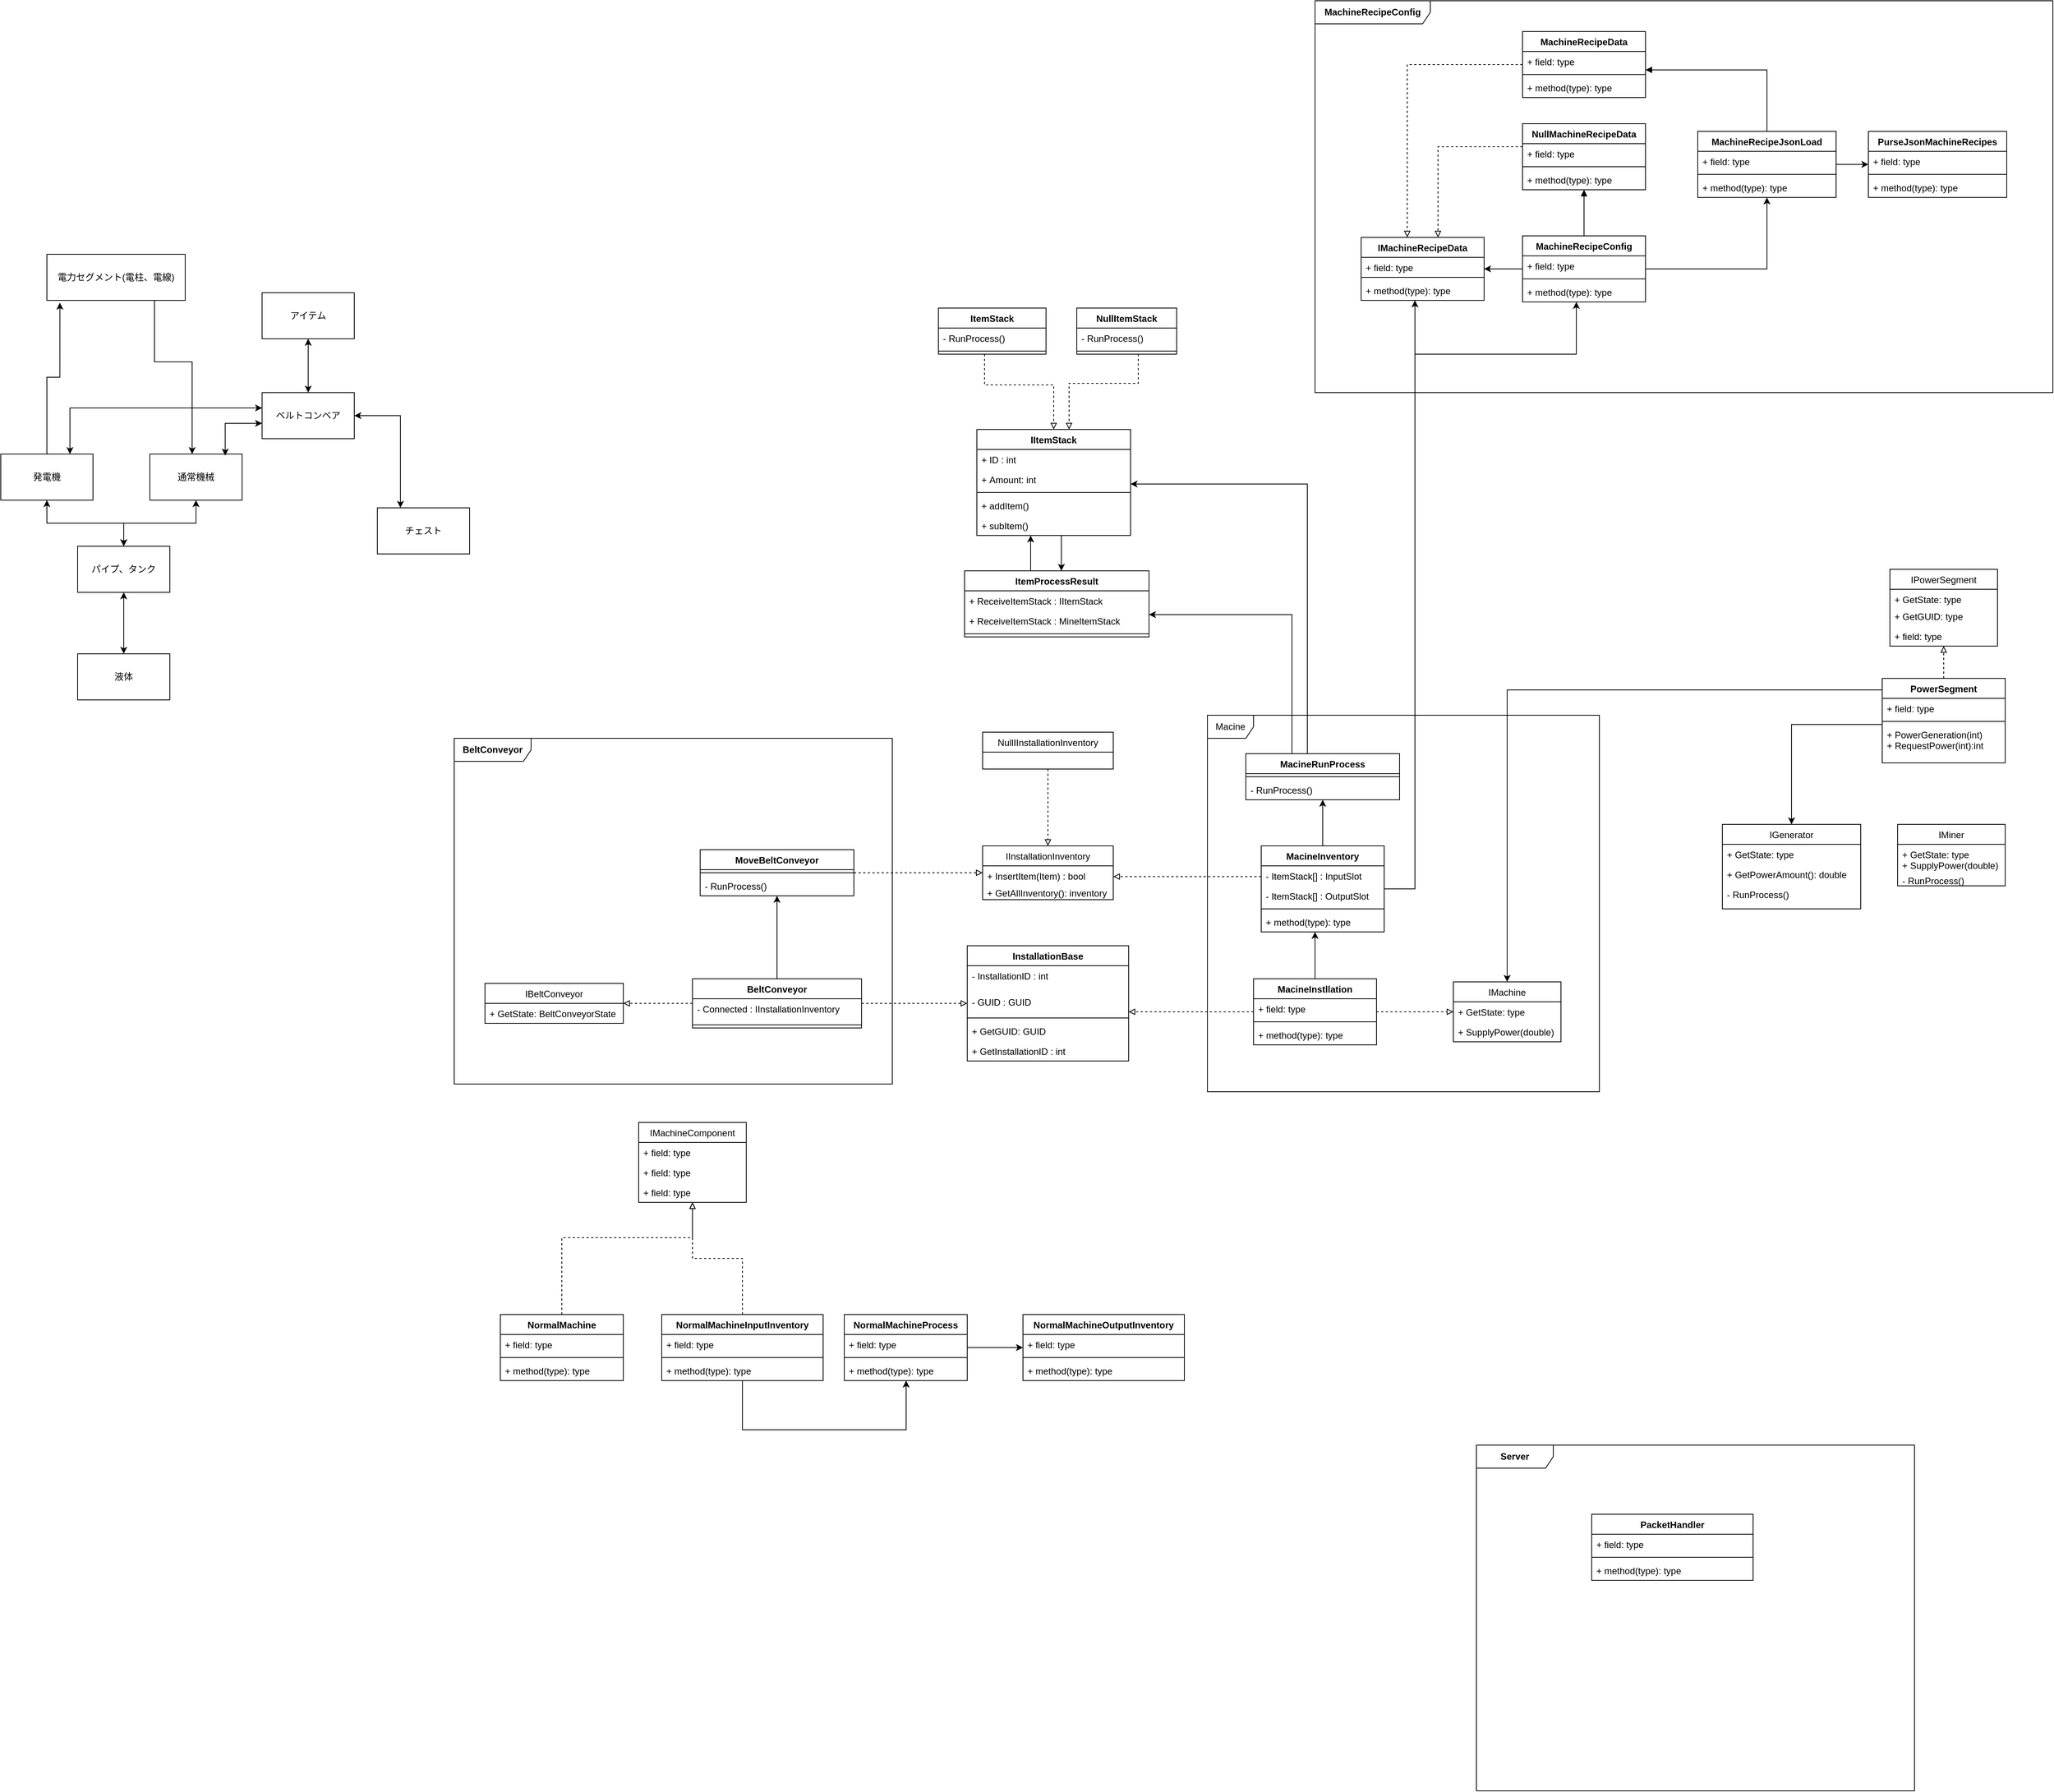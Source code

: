 <mxfile version="14.7.4" type="embed"><diagram id="C5RBs43oDa-KdzZeNtuy" name="Page-1"><mxGraphModel dx="459" dy="1429" grid="1" gridSize="10" guides="1" tooltips="1" connect="1" arrows="1" fold="1" page="1" pageScale="1" pageWidth="827" pageHeight="1169" math="0" shadow="0"><root><mxCell id="WIyWlLk6GJQsqaUBKTNV-0"/><mxCell id="WIyWlLk6GJQsqaUBKTNV-1" parent="WIyWlLk6GJQsqaUBKTNV-0"/><mxCell id="9" value="&lt;span style=&quot;font-weight: 700&quot;&gt;Server&lt;/span&gt;" style="shape=umlFrame;whiteSpace=wrap;html=1;width=100;height=30;" vertex="1" parent="WIyWlLk6GJQsqaUBKTNV-1"><mxGeometry x="2080" y="1680" width="570" height="450" as="geometry"/></mxCell><mxCell id="bKio8j04jmM2YxtdDzjN-50" value="&lt;span style=&quot;font-weight: 700&quot;&gt;MachineRecipeConfig&lt;/span&gt;" style="shape=umlFrame;whiteSpace=wrap;html=1;width=150;height=30;" parent="WIyWlLk6GJQsqaUBKTNV-1" vertex="1"><mxGeometry x="1870" y="-200" width="960" height="510" as="geometry"/></mxCell><mxCell id="WFD14s_10ghxo7HNn81i-1" value="&lt;span style=&quot;font-weight: 700&quot;&gt;BeltConveyor&lt;/span&gt;" style="shape=umlFrame;whiteSpace=wrap;html=1;width=100;height=30;" parent="WIyWlLk6GJQsqaUBKTNV-1" vertex="1"><mxGeometry x="750" y="760" width="570" height="450" as="geometry"/></mxCell><mxCell id="WFD14s_10ghxo7HNn81i-0" value="Macine" style="shape=umlFrame;whiteSpace=wrap;html=1;" parent="WIyWlLk6GJQsqaUBKTNV-1" vertex="1"><mxGeometry x="1730" y="730" width="510" height="490" as="geometry"/></mxCell><mxCell id="53aYOWAiFv5IG5gvppw0-13" style="edgeStyle=orthogonalEdgeStyle;rounded=0;orthogonalLoop=1;jettySize=auto;html=1;" parent="WIyWlLk6GJQsqaUBKTNV-1" source="53aYOWAiFv5IG5gvppw0-3" target="53aYOWAiFv5IG5gvppw0-10" edge="1"><mxGeometry relative="1" as="geometry"><Array as="points"><mxPoint x="360" y="270"/><mxPoint x="409" y="270"/></Array></mxGeometry></mxCell><mxCell id="53aYOWAiFv5IG5gvppw0-3" value="電力セグメント(電柱、電線)" style="rounded=0;whiteSpace=wrap;html=1;" parent="WIyWlLk6GJQsqaUBKTNV-1" vertex="1"><mxGeometry x="220" y="130" width="180" height="60" as="geometry"/></mxCell><mxCell id="53aYOWAiFv5IG5gvppw0-9" style="edgeStyle=orthogonalEdgeStyle;rounded=0;orthogonalLoop=1;jettySize=auto;html=1;entryX=0.094;entryY=1.05;entryDx=0;entryDy=0;entryPerimeter=0;" parent="WIyWlLk6GJQsqaUBKTNV-1" source="53aYOWAiFv5IG5gvppw0-8" target="53aYOWAiFv5IG5gvppw0-3" edge="1"><mxGeometry relative="1" as="geometry"><mxPoint x="270" y="210" as="targetPoint"/><Array as="points"><mxPoint x="220" y="290"/><mxPoint x="237" y="290"/></Array></mxGeometry></mxCell><mxCell id="53aYOWAiFv5IG5gvppw0-8" value="発電機" style="rounded=0;whiteSpace=wrap;html=1;" parent="WIyWlLk6GJQsqaUBKTNV-1" vertex="1"><mxGeometry x="160" y="390" width="120" height="60" as="geometry"/></mxCell><mxCell id="53aYOWAiFv5IG5gvppw0-10" value="通常機械" style="rounded=0;whiteSpace=wrap;html=1;" parent="WIyWlLk6GJQsqaUBKTNV-1" vertex="1"><mxGeometry x="354" y="390" width="120" height="60" as="geometry"/></mxCell><mxCell id="53aYOWAiFv5IG5gvppw0-28" style="edgeStyle=orthogonalEdgeStyle;rounded=0;orthogonalLoop=1;jettySize=auto;html=1;endArrow=classic;endFill=1;startArrow=classic;startFill=1;" parent="WIyWlLk6GJQsqaUBKTNV-1" source="53aYOWAiFv5IG5gvppw0-20" target="53aYOWAiFv5IG5gvppw0-27" edge="1"><mxGeometry relative="1" as="geometry"><Array as="points"><mxPoint x="560" y="240"/></Array></mxGeometry></mxCell><mxCell id="53aYOWAiFv5IG5gvppw0-20" value="アイテム" style="rounded=0;whiteSpace=wrap;html=1;" parent="WIyWlLk6GJQsqaUBKTNV-1" vertex="1"><mxGeometry x="500" y="180" width="120" height="60" as="geometry"/></mxCell><mxCell id="53aYOWAiFv5IG5gvppw0-25" value="チェスト" style="rounded=0;whiteSpace=wrap;html=1;" parent="WIyWlLk6GJQsqaUBKTNV-1" vertex="1"><mxGeometry x="650" y="460" width="120" height="60" as="geometry"/></mxCell><mxCell id="53aYOWAiFv5IG5gvppw0-29" style="edgeStyle=orthogonalEdgeStyle;rounded=0;orthogonalLoop=1;jettySize=auto;html=1;entryX=0.817;entryY=0.033;entryDx=0;entryDy=0;entryPerimeter=0;endArrow=classic;endFill=1;startArrow=classic;startFill=1;" parent="WIyWlLk6GJQsqaUBKTNV-1" source="53aYOWAiFv5IG5gvppw0-27" target="53aYOWAiFv5IG5gvppw0-10" edge="1"><mxGeometry relative="1" as="geometry"><Array as="points"><mxPoint x="452" y="350"/></Array></mxGeometry></mxCell><mxCell id="53aYOWAiFv5IG5gvppw0-31" style="edgeStyle=orthogonalEdgeStyle;rounded=0;orthogonalLoop=1;jettySize=auto;html=1;entryX=0.25;entryY=0;entryDx=0;entryDy=0;startArrow=classic;startFill=1;endArrow=classic;endFill=1;" parent="WIyWlLk6GJQsqaUBKTNV-1" source="53aYOWAiFv5IG5gvppw0-27" target="53aYOWAiFv5IG5gvppw0-25" edge="1"><mxGeometry relative="1" as="geometry"/></mxCell><mxCell id="53aYOWAiFv5IG5gvppw0-32" style="edgeStyle=orthogonalEdgeStyle;rounded=0;orthogonalLoop=1;jettySize=auto;html=1;entryX=0.75;entryY=0;entryDx=0;entryDy=0;startArrow=classic;startFill=1;endArrow=classic;endFill=1;" parent="WIyWlLk6GJQsqaUBKTNV-1" source="53aYOWAiFv5IG5gvppw0-27" target="53aYOWAiFv5IG5gvppw0-8" edge="1"><mxGeometry relative="1" as="geometry"><Array as="points"><mxPoint x="250" y="330"/></Array></mxGeometry></mxCell><mxCell id="53aYOWAiFv5IG5gvppw0-27" value="ベルトコンベア" style="rounded=0;whiteSpace=wrap;html=1;" parent="WIyWlLk6GJQsqaUBKTNV-1" vertex="1"><mxGeometry x="500" y="310" width="120" height="60" as="geometry"/></mxCell><mxCell id="53aYOWAiFv5IG5gvppw0-36" style="edgeStyle=orthogonalEdgeStyle;rounded=0;orthogonalLoop=1;jettySize=auto;html=1;startArrow=classic;startFill=1;endArrow=classic;endFill=1;" parent="WIyWlLk6GJQsqaUBKTNV-1" source="53aYOWAiFv5IG5gvppw0-33" target="53aYOWAiFv5IG5gvppw0-34" edge="1"><mxGeometry relative="1" as="geometry"/></mxCell><mxCell id="53aYOWAiFv5IG5gvppw0-33" value="液体" style="rounded=0;whiteSpace=wrap;html=1;" parent="WIyWlLk6GJQsqaUBKTNV-1" vertex="1"><mxGeometry x="260" y="650" width="120" height="60" as="geometry"/></mxCell><mxCell id="53aYOWAiFv5IG5gvppw0-35" style="edgeStyle=orthogonalEdgeStyle;rounded=0;orthogonalLoop=1;jettySize=auto;html=1;startArrow=classic;startFill=1;endArrow=classic;endFill=1;" parent="WIyWlLk6GJQsqaUBKTNV-1" source="53aYOWAiFv5IG5gvppw0-34" target="53aYOWAiFv5IG5gvppw0-8" edge="1"><mxGeometry relative="1" as="geometry"/></mxCell><mxCell id="53aYOWAiFv5IG5gvppw0-37" style="edgeStyle=orthogonalEdgeStyle;rounded=0;orthogonalLoop=1;jettySize=auto;html=1;startArrow=classic;startFill=1;endArrow=classic;endFill=1;" parent="WIyWlLk6GJQsqaUBKTNV-1" source="53aYOWAiFv5IG5gvppw0-34" target="53aYOWAiFv5IG5gvppw0-10" edge="1"><mxGeometry relative="1" as="geometry"/></mxCell><mxCell id="53aYOWAiFv5IG5gvppw0-34" value="パイプ、タンク" style="rounded=0;whiteSpace=wrap;html=1;" parent="WIyWlLk6GJQsqaUBKTNV-1" vertex="1"><mxGeometry x="260" y="510" width="120" height="60" as="geometry"/></mxCell><mxCell id="53aYOWAiFv5IG5gvppw0-69" value="IMachine" style="swimlane;fontStyle=0;childLayout=stackLayout;horizontal=1;startSize=26;fillColor=none;horizontalStack=0;resizeParent=1;resizeParentMax=0;resizeLast=0;collapsible=1;marginBottom=0;" parent="WIyWlLk6GJQsqaUBKTNV-1" vertex="1"><mxGeometry x="2050" y="1077" width="140" height="78" as="geometry"/></mxCell><mxCell id="WFD14s_10ghxo7HNn81i-4" value="+ GetState: type" style="text;strokeColor=none;fillColor=none;align=left;verticalAlign=top;spacingLeft=4;spacingRight=4;overflow=hidden;rotatable=0;points=[[0,0.5],[1,0.5]];portConstraint=eastwest;" parent="53aYOWAiFv5IG5gvppw0-69" vertex="1"><mxGeometry y="26" width="140" height="26" as="geometry"/></mxCell><mxCell id="WFD14s_10ghxo7HNn81i-5" value="+ SupplyPower(double)" style="text;strokeColor=none;fillColor=none;align=left;verticalAlign=top;spacingLeft=4;spacingRight=4;overflow=hidden;rotatable=0;points=[[0,0.5],[1,0.5]];portConstraint=eastwest;" parent="53aYOWAiFv5IG5gvppw0-69" vertex="1"><mxGeometry y="52" width="140" height="26" as="geometry"/></mxCell><mxCell id="zECMSTrlHyAf7nlXOJFm-15" value="IPowerSegment" style="swimlane;fontStyle=0;childLayout=stackLayout;horizontal=1;startSize=26;fillColor=none;horizontalStack=0;resizeParent=1;resizeParentMax=0;resizeLast=0;collapsible=1;marginBottom=0;" parent="WIyWlLk6GJQsqaUBKTNV-1" vertex="1"><mxGeometry x="2618" y="540" width="140" height="100" as="geometry"/></mxCell><mxCell id="zECMSTrlHyAf7nlXOJFm-16" value="+ GetState: type" style="text;strokeColor=none;fillColor=none;align=left;verticalAlign=top;spacingLeft=4;spacingRight=4;overflow=hidden;rotatable=0;points=[[0,0.5],[1,0.5]];portConstraint=eastwest;" parent="zECMSTrlHyAf7nlXOJFm-15" vertex="1"><mxGeometry y="26" width="140" height="22" as="geometry"/></mxCell><mxCell id="zECMSTrlHyAf7nlXOJFm-17" value="+ GetGUID: type" style="text;strokeColor=none;fillColor=none;align=left;verticalAlign=top;spacingLeft=4;spacingRight=4;overflow=hidden;rotatable=0;points=[[0,0.5],[1,0.5]];portConstraint=eastwest;" parent="zECMSTrlHyAf7nlXOJFm-15" vertex="1"><mxGeometry y="48" width="140" height="26" as="geometry"/></mxCell><mxCell id="zECMSTrlHyAf7nlXOJFm-18" value="+ field: type" style="text;strokeColor=none;fillColor=none;align=left;verticalAlign=top;spacingLeft=4;spacingRight=4;overflow=hidden;rotatable=0;points=[[0,0.5],[1,0.5]];portConstraint=eastwest;" parent="zECMSTrlHyAf7nlXOJFm-15" vertex="1"><mxGeometry y="74" width="140" height="26" as="geometry"/></mxCell><mxCell id="zECMSTrlHyAf7nlXOJFm-31" style="edgeStyle=orthogonalEdgeStyle;rounded=0;orthogonalLoop=1;jettySize=auto;html=1;dashed=1;endArrow=block;endFill=0;" parent="WIyWlLk6GJQsqaUBKTNV-1" source="zECMSTrlHyAf7nlXOJFm-27" target="zECMSTrlHyAf7nlXOJFm-15" edge="1"><mxGeometry relative="1" as="geometry"/></mxCell><mxCell id="0sasi5P2bXQHsRamXWZM-4" style="edgeStyle=orthogonalEdgeStyle;rounded=0;orthogonalLoop=1;jettySize=auto;html=1;endArrow=classic;endFill=1;entryX=0.5;entryY=0;entryDx=0;entryDy=0;exitX=0;exitY=0.136;exitDx=0;exitDy=0;exitPerimeter=0;" parent="WIyWlLk6GJQsqaUBKTNV-1" source="zECMSTrlHyAf7nlXOJFm-27" target="53aYOWAiFv5IG5gvppw0-69" edge="1"><mxGeometry relative="1" as="geometry"><Array as="points"><mxPoint x="2120" y="697"/></Array></mxGeometry></mxCell><mxCell id="0sasi5P2bXQHsRamXWZM-5" style="edgeStyle=orthogonalEdgeStyle;rounded=0;orthogonalLoop=1;jettySize=auto;html=1;endArrow=classic;endFill=1;entryX=0.5;entryY=0;entryDx=0;entryDy=0;" parent="WIyWlLk6GJQsqaUBKTNV-1" source="zECMSTrlHyAf7nlXOJFm-27" target="MnSly73IpkCCnpyBKUiG-0" edge="1"><mxGeometry relative="1" as="geometry"><Array as="points"><mxPoint x="2490" y="742"/></Array><mxPoint x="2068" y="1302" as="targetPoint"/></mxGeometry></mxCell><mxCell id="zECMSTrlHyAf7nlXOJFm-27" value="PowerSegment" style="swimlane;fontStyle=1;align=center;verticalAlign=top;childLayout=stackLayout;horizontal=1;startSize=26;horizontalStack=0;resizeParent=1;resizeParentMax=0;resizeLast=0;collapsible=1;marginBottom=0;" parent="WIyWlLk6GJQsqaUBKTNV-1" vertex="1"><mxGeometry x="2608" y="682" width="160" height="110" as="geometry"/></mxCell><mxCell id="zECMSTrlHyAf7nlXOJFm-28" value="+ field: type" style="text;strokeColor=none;fillColor=none;align=left;verticalAlign=top;spacingLeft=4;spacingRight=4;overflow=hidden;rotatable=0;points=[[0,0.5],[1,0.5]];portConstraint=eastwest;" parent="zECMSTrlHyAf7nlXOJFm-27" vertex="1"><mxGeometry y="26" width="160" height="26" as="geometry"/></mxCell><mxCell id="zECMSTrlHyAf7nlXOJFm-29" value="" style="line;strokeWidth=1;fillColor=none;align=left;verticalAlign=middle;spacingTop=-1;spacingLeft=3;spacingRight=3;rotatable=0;labelPosition=right;points=[];portConstraint=eastwest;" parent="zECMSTrlHyAf7nlXOJFm-27" vertex="1"><mxGeometry y="52" width="160" height="8" as="geometry"/></mxCell><mxCell id="zECMSTrlHyAf7nlXOJFm-30" value="+ PowerGeneration(int)&#10;+ RequestPower(int):int" style="text;strokeColor=none;fillColor=none;align=left;verticalAlign=top;spacingLeft=4;spacingRight=4;overflow=hidden;rotatable=0;points=[[0,0.5],[1,0.5]];portConstraint=eastwest;" parent="zECMSTrlHyAf7nlXOJFm-27" vertex="1"><mxGeometry y="60" width="160" height="50" as="geometry"/></mxCell><mxCell id="zECMSTrlHyAf7nlXOJFm-90" value="IInstallationInventory" style="swimlane;fontStyle=0;childLayout=stackLayout;horizontal=1;startSize=26;fillColor=none;horizontalStack=0;resizeParent=1;resizeParentMax=0;resizeLast=0;collapsible=1;marginBottom=0;" parent="WIyWlLk6GJQsqaUBKTNV-1" vertex="1"><mxGeometry x="1437.5" y="900" width="170" height="70" as="geometry"/></mxCell><mxCell id="zECMSTrlHyAf7nlXOJFm-91" value="+ InsertItem(Item) : bool" style="text;strokeColor=none;fillColor=none;align=left;verticalAlign=top;spacingLeft=4;spacingRight=4;overflow=hidden;rotatable=0;points=[[0,0.5],[1,0.5]];portConstraint=eastwest;" parent="zECMSTrlHyAf7nlXOJFm-90" vertex="1"><mxGeometry y="26" width="170" height="22" as="geometry"/></mxCell><mxCell id="zECMSTrlHyAf7nlXOJFm-92" value="+ GetAllInventory(): inventory" style="text;strokeColor=none;fillColor=none;align=left;verticalAlign=top;spacingLeft=4;spacingRight=4;overflow=hidden;rotatable=0;points=[[0,0.5],[1,0.5]];portConstraint=eastwest;" parent="zECMSTrlHyAf7nlXOJFm-90" vertex="1"><mxGeometry y="48" width="170" height="22" as="geometry"/></mxCell><mxCell id="MnSly73IpkCCnpyBKUiG-0" value="IGenerator" style="swimlane;fontStyle=0;childLayout=stackLayout;horizontal=1;startSize=26;fillColor=none;horizontalStack=0;resizeParent=1;resizeParentMax=0;resizeLast=0;collapsible=1;marginBottom=0;" parent="WIyWlLk6GJQsqaUBKTNV-1" vertex="1"><mxGeometry x="2400" y="872" width="180" height="110" as="geometry"/></mxCell><mxCell id="MnSly73IpkCCnpyBKUiG-1" value="+ GetState: type" style="text;strokeColor=none;fillColor=none;align=left;verticalAlign=top;spacingLeft=4;spacingRight=4;overflow=hidden;rotatable=0;points=[[0,0.5],[1,0.5]];portConstraint=eastwest;" parent="MnSly73IpkCCnpyBKUiG-0" vertex="1"><mxGeometry y="26" width="180" height="26" as="geometry"/></mxCell><mxCell id="MnSly73IpkCCnpyBKUiG-5" value="+ GetPowerAmount(): double" style="text;strokeColor=none;fillColor=none;align=left;verticalAlign=top;spacingLeft=4;spacingRight=4;overflow=hidden;rotatable=0;points=[[0,0.5],[1,0.5]];portConstraint=eastwest;" parent="MnSly73IpkCCnpyBKUiG-0" vertex="1"><mxGeometry y="52" width="180" height="26" as="geometry"/></mxCell><mxCell id="MnSly73IpkCCnpyBKUiG-23" value="- RunProcess()" style="text;strokeColor=none;fillColor=none;align=left;verticalAlign=top;spacingLeft=4;spacingRight=4;overflow=hidden;rotatable=0;points=[[0,0.5],[1,0.5]];portConstraint=eastwest;" parent="MnSly73IpkCCnpyBKUiG-0" vertex="1"><mxGeometry y="78" width="180" height="32" as="geometry"/></mxCell><mxCell id="MnSly73IpkCCnpyBKUiG-12" value="InstallationBase" style="swimlane;fontStyle=1;align=center;verticalAlign=top;childLayout=stackLayout;horizontal=1;startSize=26;horizontalStack=0;resizeParent=1;resizeParentMax=0;resizeLast=0;collapsible=1;marginBottom=0;" parent="WIyWlLk6GJQsqaUBKTNV-1" vertex="1"><mxGeometry x="1417.5" y="1030" width="210" height="150" as="geometry"><mxRectangle x="1700" y="640" width="110" height="26" as="alternateBounds"/></mxGeometry></mxCell><mxCell id="MnSly73IpkCCnpyBKUiG-13" value="- InstallationID : int&#10;" style="text;strokeColor=none;fillColor=none;align=left;verticalAlign=top;spacingLeft=4;spacingRight=4;overflow=hidden;rotatable=0;points=[[0,0.5],[1,0.5]];portConstraint=eastwest;" parent="MnSly73IpkCCnpyBKUiG-12" vertex="1"><mxGeometry y="26" width="210" height="34" as="geometry"/></mxCell><mxCell id="AP9-t7n59ZUtSHenOmkU-28" value="- GUID : GUID" style="text;strokeColor=none;fillColor=none;align=left;verticalAlign=top;spacingLeft=4;spacingRight=4;overflow=hidden;rotatable=0;points=[[0,0.5],[1,0.5]];portConstraint=eastwest;" parent="MnSly73IpkCCnpyBKUiG-12" vertex="1"><mxGeometry y="60" width="210" height="30" as="geometry"/></mxCell><mxCell id="MnSly73IpkCCnpyBKUiG-14" value="" style="line;strokeWidth=1;fillColor=none;align=left;verticalAlign=middle;spacingTop=-1;spacingLeft=3;spacingRight=3;rotatable=0;labelPosition=right;points=[];portConstraint=eastwest;" parent="MnSly73IpkCCnpyBKUiG-12" vertex="1"><mxGeometry y="90" width="210" height="8" as="geometry"/></mxCell><mxCell id="MnSly73IpkCCnpyBKUiG-15" value="+ GetGUID: GUID" style="text;strokeColor=none;fillColor=none;align=left;verticalAlign=top;spacingLeft=4;spacingRight=4;overflow=hidden;rotatable=0;points=[[0,0.5],[1,0.5]];portConstraint=eastwest;" parent="MnSly73IpkCCnpyBKUiG-12" vertex="1"><mxGeometry y="98" width="210" height="26" as="geometry"/></mxCell><mxCell id="MnSly73IpkCCnpyBKUiG-16" value="+ GetInstallationID : int" style="text;strokeColor=none;fillColor=none;align=left;verticalAlign=top;spacingLeft=4;spacingRight=4;overflow=hidden;rotatable=0;points=[[0,0.5],[1,0.5]];portConstraint=eastwest;" parent="MnSly73IpkCCnpyBKUiG-12" vertex="1"><mxGeometry y="124" width="210" height="26" as="geometry"/></mxCell><mxCell id="zR1_Um7Nxsu970KyKFXs-0" value="IMiner" style="swimlane;fontStyle=0;childLayout=stackLayout;horizontal=1;startSize=26;fillColor=none;horizontalStack=0;resizeParent=1;resizeParentMax=0;resizeLast=0;collapsible=1;marginBottom=0;" parent="WIyWlLk6GJQsqaUBKTNV-1" vertex="1"><mxGeometry x="2628" y="872" width="140" height="80" as="geometry"/></mxCell><mxCell id="zR1_Um7Nxsu970KyKFXs-1" value="+ GetState: type&#10;+ SupplyPower(double)" style="text;strokeColor=none;fillColor=none;align=left;verticalAlign=top;spacingLeft=4;spacingRight=4;overflow=hidden;rotatable=0;points=[[0,0.5],[1,0.5]];portConstraint=eastwest;" parent="zR1_Um7Nxsu970KyKFXs-0" vertex="1"><mxGeometry y="26" width="140" height="34" as="geometry"/></mxCell><mxCell id="zR1_Um7Nxsu970KyKFXs-2" value="- RunProcess()" style="text;strokeColor=none;fillColor=none;align=left;verticalAlign=top;spacingLeft=4;spacingRight=4;overflow=hidden;rotatable=0;points=[[0,0.5],[1,0.5]];portConstraint=eastwest;" parent="zR1_Um7Nxsu970KyKFXs-0" vertex="1"><mxGeometry y="60" width="140" height="20" as="geometry"/></mxCell><mxCell id="Ij8WtFHLakHTDqIk3v4Q-14" style="edgeStyle=orthogonalEdgeStyle;rounded=0;orthogonalLoop=1;jettySize=auto;html=1;endArrow=classic;endFill=1;" parent="WIyWlLk6GJQsqaUBKTNV-1" source="Vx5W6TjMWi8XEx1QrwoT-0" target="zECMSTrlHyAf7nlXOJFm-9" edge="1"><mxGeometry relative="1" as="geometry"/></mxCell><mxCell id="bKio8j04jmM2YxtdDzjN-47" style="edgeStyle=orthogonalEdgeStyle;rounded=0;orthogonalLoop=1;jettySize=auto;html=1;endArrow=classic;endFill=1;" parent="WIyWlLk6GJQsqaUBKTNV-1" source="Vx5W6TjMWi8XEx1QrwoT-0" target="bKio8j04jmM2YxtdDzjN-13" edge="1"><mxGeometry relative="1" as="geometry"><Array as="points"><mxPoint x="2000" y="956"/></Array></mxGeometry></mxCell><mxCell id="bKio8j04jmM2YxtdDzjN-49" style="edgeStyle=orthogonalEdgeStyle;rounded=0;orthogonalLoop=1;jettySize=auto;html=1;endArrow=classic;endFill=1;" parent="WIyWlLk6GJQsqaUBKTNV-1" source="Vx5W6TjMWi8XEx1QrwoT-0" target="bKio8j04jmM2YxtdDzjN-4" edge="1"><mxGeometry relative="1" as="geometry"><Array as="points"><mxPoint x="2000" y="956"/><mxPoint x="2000" y="260"/><mxPoint x="2210" y="260"/></Array></mxGeometry></mxCell><mxCell id="Vx5W6TjMWi8XEx1QrwoT-0" value="MacineInventory" style="swimlane;fontStyle=1;align=center;verticalAlign=top;childLayout=stackLayout;horizontal=1;startSize=26;horizontalStack=0;resizeParent=1;resizeParentMax=0;resizeLast=0;collapsible=1;marginBottom=0;" parent="WIyWlLk6GJQsqaUBKTNV-1" vertex="1"><mxGeometry x="1800" y="900" width="160" height="112" as="geometry"/></mxCell><mxCell id="QPQvuJK70-VGoZrN7Gn3-0" value="- ItemStack[] : InputSlot&#10;" style="text;strokeColor=none;fillColor=none;align=left;verticalAlign=top;spacingLeft=4;spacingRight=4;overflow=hidden;rotatable=0;points=[[0,0.5],[1,0.5]];portConstraint=eastwest;" parent="Vx5W6TjMWi8XEx1QrwoT-0" vertex="1"><mxGeometry y="26" width="160" height="26" as="geometry"/></mxCell><mxCell id="Vx5W6TjMWi8XEx1QrwoT-1" value="- ItemStack[] : OutputSlot" style="text;strokeColor=none;fillColor=none;align=left;verticalAlign=top;spacingLeft=4;spacingRight=4;overflow=hidden;rotatable=0;points=[[0,0.5],[1,0.5]];portConstraint=eastwest;" parent="Vx5W6TjMWi8XEx1QrwoT-0" vertex="1"><mxGeometry y="52" width="160" height="26" as="geometry"/></mxCell><mxCell id="Vx5W6TjMWi8XEx1QrwoT-2" value="" style="line;strokeWidth=1;fillColor=none;align=left;verticalAlign=middle;spacingTop=-1;spacingLeft=3;spacingRight=3;rotatable=0;labelPosition=right;points=[];portConstraint=eastwest;" parent="Vx5W6TjMWi8XEx1QrwoT-0" vertex="1"><mxGeometry y="78" width="160" height="8" as="geometry"/></mxCell><mxCell id="Vx5W6TjMWi8XEx1QrwoT-3" value="+ method(type): type" style="text;strokeColor=none;fillColor=none;align=left;verticalAlign=top;spacingLeft=4;spacingRight=4;overflow=hidden;rotatable=0;points=[[0,0.5],[1,0.5]];portConstraint=eastwest;" parent="Vx5W6TjMWi8XEx1QrwoT-0" vertex="1"><mxGeometry y="86" width="160" height="26" as="geometry"/></mxCell><mxCell id="PVxhERYW2FewQYSVhjZq-33" style="edgeStyle=orthogonalEdgeStyle;rounded=0;orthogonalLoop=1;jettySize=auto;html=1;endArrow=classic;endFill=1;" parent="WIyWlLk6GJQsqaUBKTNV-1" source="zECMSTrlHyAf7nlXOJFm-9" target="PVxhERYW2FewQYSVhjZq-21" edge="1"><mxGeometry relative="1" as="geometry"><mxPoint x="1770" y="590" as="targetPoint"/><Array as="points"><mxPoint x="1840" y="599"/></Array></mxGeometry></mxCell><mxCell id="PVxhERYW2FewQYSVhjZq-34" style="edgeStyle=orthogonalEdgeStyle;rounded=0;orthogonalLoop=1;jettySize=auto;html=1;endArrow=classic;endFill=1;" parent="WIyWlLk6GJQsqaUBKTNV-1" source="zECMSTrlHyAf7nlXOJFm-9" target="PVxhERYW2FewQYSVhjZq-7" edge="1"><mxGeometry relative="1" as="geometry"><Array as="points"><mxPoint x="1860" y="429"/></Array></mxGeometry></mxCell><mxCell id="zECMSTrlHyAf7nlXOJFm-9" value="MacineRunProcess" style="swimlane;fontStyle=1;align=center;verticalAlign=top;childLayout=stackLayout;horizontal=1;startSize=26;horizontalStack=0;resizeParent=1;resizeParentMax=0;resizeLast=0;collapsible=1;marginBottom=0;" parent="WIyWlLk6GJQsqaUBKTNV-1" vertex="1"><mxGeometry x="1780" y="780" width="200" height="60" as="geometry"/></mxCell><mxCell id="zECMSTrlHyAf7nlXOJFm-11" value="" style="line;strokeWidth=1;fillColor=none;align=left;verticalAlign=middle;spacingTop=-1;spacingLeft=3;spacingRight=3;rotatable=0;labelPosition=right;points=[];portConstraint=eastwest;" parent="zECMSTrlHyAf7nlXOJFm-9" vertex="1"><mxGeometry y="26" width="200" height="8" as="geometry"/></mxCell><mxCell id="PVxhERYW2FewQYSVhjZq-14" value="- RunProcess()" style="text;strokeColor=none;fillColor=none;align=left;verticalAlign=top;spacingLeft=4;spacingRight=4;overflow=hidden;rotatable=0;points=[[0,0.5],[1,0.5]];portConstraint=eastwest;" parent="zECMSTrlHyAf7nlXOJFm-9" vertex="1"><mxGeometry y="34" width="200" height="26" as="geometry"/></mxCell><mxCell id="Vx5W6TjMWi8XEx1QrwoT-6" style="edgeStyle=orthogonalEdgeStyle;rounded=0;orthogonalLoop=1;jettySize=auto;html=1;dashed=1;endArrow=block;endFill=0;" parent="WIyWlLk6GJQsqaUBKTNV-1" source="Vx5W6TjMWi8XEx1QrwoT-0" target="zECMSTrlHyAf7nlXOJFm-90" edge="1"><mxGeometry relative="1" as="geometry"><mxPoint x="1510" y="917" as="sourcePoint"/><mxPoint x="1739" y="706" as="targetPoint"/><Array as="points"><mxPoint x="1730" y="940"/><mxPoint x="1730" y="940"/></Array></mxGeometry></mxCell><mxCell id="Vx5W6TjMWi8XEx1QrwoT-15" style="edgeStyle=orthogonalEdgeStyle;rounded=0;orthogonalLoop=1;jettySize=auto;html=1;endArrow=block;endFill=0;dashed=1;" parent="WIyWlLk6GJQsqaUBKTNV-1" source="Vx5W6TjMWi8XEx1QrwoT-11" target="MnSly73IpkCCnpyBKUiG-12" edge="1"><mxGeometry relative="1" as="geometry"><Array as="points"><mxPoint x="1590" y="1116"/></Array></mxGeometry></mxCell><mxCell id="WFD14s_10ghxo7HNn81i-10" style="edgeStyle=orthogonalEdgeStyle;rounded=0;orthogonalLoop=1;jettySize=auto;html=1;endArrow=classic;endFill=1;" parent="WIyWlLk6GJQsqaUBKTNV-1" source="Vx5W6TjMWi8XEx1QrwoT-11" target="Vx5W6TjMWi8XEx1QrwoT-0" edge="1"><mxGeometry relative="1" as="geometry"><Array as="points"><mxPoint x="1870" y="1020"/><mxPoint x="1870" y="1020"/></Array></mxGeometry></mxCell><mxCell id="Ij8WtFHLakHTDqIk3v4Q-13" style="edgeStyle=orthogonalEdgeStyle;rounded=0;orthogonalLoop=1;jettySize=auto;html=1;endArrow=block;endFill=0;dashed=1;" parent="WIyWlLk6GJQsqaUBKTNV-1" source="Vx5W6TjMWi8XEx1QrwoT-11" target="WFD14s_10ghxo7HNn81i-4" edge="1"><mxGeometry relative="1" as="geometry"/></mxCell><mxCell id="Vx5W6TjMWi8XEx1QrwoT-11" value="MacineInstllation" style="swimlane;fontStyle=1;align=center;verticalAlign=top;childLayout=stackLayout;horizontal=1;startSize=26;horizontalStack=0;resizeParent=1;resizeParentMax=0;resizeLast=0;collapsible=1;marginBottom=0;" parent="WIyWlLk6GJQsqaUBKTNV-1" vertex="1"><mxGeometry x="1790" y="1073" width="160" height="86" as="geometry"/></mxCell><mxCell id="Vx5W6TjMWi8XEx1QrwoT-12" value="+ field: type" style="text;strokeColor=none;fillColor=none;align=left;verticalAlign=top;spacingLeft=4;spacingRight=4;overflow=hidden;rotatable=0;points=[[0,0.5],[1,0.5]];portConstraint=eastwest;" parent="Vx5W6TjMWi8XEx1QrwoT-11" vertex="1"><mxGeometry y="26" width="160" height="26" as="geometry"/></mxCell><mxCell id="Vx5W6TjMWi8XEx1QrwoT-13" value="" style="line;strokeWidth=1;fillColor=none;align=left;verticalAlign=middle;spacingTop=-1;spacingLeft=3;spacingRight=3;rotatable=0;labelPosition=right;points=[];portConstraint=eastwest;" parent="Vx5W6TjMWi8XEx1QrwoT-11" vertex="1"><mxGeometry y="52" width="160" height="8" as="geometry"/></mxCell><mxCell id="Vx5W6TjMWi8XEx1QrwoT-14" value="+ method(type): type" style="text;strokeColor=none;fillColor=none;align=left;verticalAlign=top;spacingLeft=4;spacingRight=4;overflow=hidden;rotatable=0;points=[[0,0.5],[1,0.5]];portConstraint=eastwest;" parent="Vx5W6TjMWi8XEx1QrwoT-11" vertex="1"><mxGeometry y="60" width="160" height="26" as="geometry"/></mxCell><mxCell id="WFD14s_10ghxo7HNn81i-8" style="edgeStyle=orthogonalEdgeStyle;rounded=0;orthogonalLoop=1;jettySize=auto;html=1;dashed=1;endArrow=block;endFill=0;" parent="WIyWlLk6GJQsqaUBKTNV-1" source="zECMSTrlHyAf7nlXOJFm-34" target="MnSly73IpkCCnpyBKUiG-12" edge="1"><mxGeometry relative="1" as="geometry"><Array as="points"><mxPoint x="1320" y="1105"/><mxPoint x="1320" y="1105"/></Array></mxGeometry></mxCell><mxCell id="Ij8WtFHLakHTDqIk3v4Q-9" style="edgeStyle=orthogonalEdgeStyle;rounded=0;orthogonalLoop=1;jettySize=auto;html=1;dashed=1;endArrow=block;endFill=0;" parent="WIyWlLk6GJQsqaUBKTNV-1" source="zECMSTrlHyAf7nlXOJFm-34" target="zECMSTrlHyAf7nlXOJFm-39" edge="1"><mxGeometry relative="1" as="geometry"/></mxCell><mxCell id="Ij8WtFHLakHTDqIk3v4Q-10" style="edgeStyle=orthogonalEdgeStyle;rounded=0;orthogonalLoop=1;jettySize=auto;html=1;endArrow=classic;endFill=1;" parent="WIyWlLk6GJQsqaUBKTNV-1" source="zECMSTrlHyAf7nlXOJFm-34" target="Ij8WtFHLakHTDqIk3v4Q-4" edge="1"><mxGeometry relative="1" as="geometry"/></mxCell><mxCell id="zECMSTrlHyAf7nlXOJFm-34" value="BeltConveyor" style="swimlane;fontStyle=1;align=center;verticalAlign=top;childLayout=stackLayout;horizontal=1;startSize=26;horizontalStack=0;resizeParent=1;resizeParentMax=0;resizeLast=0;collapsible=1;marginBottom=0;" parent="WIyWlLk6GJQsqaUBKTNV-1" vertex="1"><mxGeometry x="1060" y="1073" width="220" height="64" as="geometry"><mxRectangle x="1700" y="640" width="110" height="26" as="alternateBounds"/></mxGeometry></mxCell><mxCell id="MnSly73IpkCCnpyBKUiG-19" value="- Connected : IInstallationInventory" style="text;strokeColor=none;fillColor=none;align=left;verticalAlign=top;spacingLeft=4;spacingRight=4;overflow=hidden;rotatable=0;points=[[0,0.5],[1,0.5]];portConstraint=eastwest;" parent="zECMSTrlHyAf7nlXOJFm-34" vertex="1"><mxGeometry y="26" width="220" height="30" as="geometry"/></mxCell><mxCell id="zECMSTrlHyAf7nlXOJFm-36" value="" style="line;strokeWidth=1;fillColor=none;align=left;verticalAlign=middle;spacingTop=-1;spacingLeft=3;spacingRight=3;rotatable=0;labelPosition=right;points=[];portConstraint=eastwest;" parent="zECMSTrlHyAf7nlXOJFm-34" vertex="1"><mxGeometry y="56" width="220" height="8" as="geometry"/></mxCell><mxCell id="zECMSTrlHyAf7nlXOJFm-39" value="IBeltConveyor" style="swimlane;fontStyle=0;childLayout=stackLayout;horizontal=1;startSize=26;fillColor=none;horizontalStack=0;resizeParent=1;resizeParentMax=0;resizeLast=0;collapsible=1;marginBottom=0;" parent="WIyWlLk6GJQsqaUBKTNV-1" vertex="1"><mxGeometry x="790" y="1079" width="180" height="52" as="geometry"/></mxCell><mxCell id="zECMSTrlHyAf7nlXOJFm-40" value="+ GetState: BeltConveyorState" style="text;strokeColor=none;fillColor=none;align=left;verticalAlign=top;spacingLeft=4;spacingRight=4;overflow=hidden;rotatable=0;points=[[0,0.5],[1,0.5]];portConstraint=eastwest;" parent="zECMSTrlHyAf7nlXOJFm-39" vertex="1"><mxGeometry y="26" width="180" height="26" as="geometry"/></mxCell><mxCell id="Ij8WtFHLakHTDqIk3v4Q-3" style="edgeStyle=orthogonalEdgeStyle;rounded=0;orthogonalLoop=1;jettySize=auto;html=1;dashed=1;endArrow=block;endFill=0;" parent="WIyWlLk6GJQsqaUBKTNV-1" source="Ij8WtFHLakHTDqIk3v4Q-0" target="zECMSTrlHyAf7nlXOJFm-90" edge="1"><mxGeometry relative="1" as="geometry"/></mxCell><mxCell id="Ij8WtFHLakHTDqIk3v4Q-0" value="NullIInstallationInventory" style="swimlane;fontStyle=0;childLayout=stackLayout;horizontal=1;startSize=26;fillColor=none;horizontalStack=0;resizeParent=1;resizeParentMax=0;resizeLast=0;collapsible=1;marginBottom=0;" parent="WIyWlLk6GJQsqaUBKTNV-1" vertex="1"><mxGeometry x="1437.5" y="752" width="170" height="48" as="geometry"/></mxCell><mxCell id="Ij8WtFHLakHTDqIk3v4Q-8" style="edgeStyle=orthogonalEdgeStyle;rounded=0;orthogonalLoop=1;jettySize=auto;html=1;dashed=1;endArrow=block;endFill=0;" parent="WIyWlLk6GJQsqaUBKTNV-1" source="Ij8WtFHLakHTDqIk3v4Q-4" target="zECMSTrlHyAf7nlXOJFm-90" edge="1"><mxGeometry relative="1" as="geometry"/></mxCell><mxCell id="Ij8WtFHLakHTDqIk3v4Q-4" value="MoveBeltConveyor" style="swimlane;fontStyle=1;align=center;verticalAlign=top;childLayout=stackLayout;horizontal=1;startSize=26;horizontalStack=0;resizeParent=1;resizeParentMax=0;resizeLast=0;collapsible=1;marginBottom=0;" parent="WIyWlLk6GJQsqaUBKTNV-1" vertex="1"><mxGeometry x="1070" y="905" width="200" height="60" as="geometry"/></mxCell><mxCell id="Ij8WtFHLakHTDqIk3v4Q-6" value="" style="line;strokeWidth=1;fillColor=none;align=left;verticalAlign=middle;spacingTop=-1;spacingLeft=3;spacingRight=3;rotatable=0;labelPosition=right;points=[];portConstraint=eastwest;" parent="Ij8WtFHLakHTDqIk3v4Q-4" vertex="1"><mxGeometry y="26" width="200" height="8" as="geometry"/></mxCell><mxCell id="PVxhERYW2FewQYSVhjZq-15" value="- RunProcess()" style="text;strokeColor=none;fillColor=none;align=left;verticalAlign=top;spacingLeft=4;spacingRight=4;overflow=hidden;rotatable=0;points=[[0,0.5],[1,0.5]];portConstraint=eastwest;" parent="Ij8WtFHLakHTDqIk3v4Q-4" vertex="1"><mxGeometry y="34" width="200" height="26" as="geometry"/></mxCell><mxCell id="PVxhERYW2FewQYSVhjZq-13" style="edgeStyle=orthogonalEdgeStyle;rounded=0;orthogonalLoop=1;jettySize=auto;html=1;dashed=1;endArrow=block;endFill=0;" parent="WIyWlLk6GJQsqaUBKTNV-1" source="PVxhERYW2FewQYSVhjZq-4" target="PVxhERYW2FewQYSVhjZq-7" edge="1"><mxGeometry relative="1" as="geometry"><Array as="points"><mxPoint x="1440" y="300"/><mxPoint x="1530" y="300"/></Array></mxGeometry></mxCell><mxCell id="PVxhERYW2FewQYSVhjZq-4" value="ItemStack" style="swimlane;fontStyle=1;align=center;verticalAlign=top;childLayout=stackLayout;horizontal=1;startSize=26;horizontalStack=0;resizeParent=1;resizeParentMax=0;resizeLast=0;collapsible=1;marginBottom=0;" parent="WIyWlLk6GJQsqaUBKTNV-1" vertex="1"><mxGeometry x="1380" y="200" width="140" height="60" as="geometry"/></mxCell><mxCell id="PVxhERYW2FewQYSVhjZq-5" value="- RunProcess()" style="text;strokeColor=none;fillColor=none;align=left;verticalAlign=top;spacingLeft=4;spacingRight=4;overflow=hidden;rotatable=0;points=[[0,0.5],[1,0.5]];portConstraint=eastwest;" parent="PVxhERYW2FewQYSVhjZq-4" vertex="1"><mxGeometry y="26" width="140" height="26" as="geometry"/></mxCell><mxCell id="PVxhERYW2FewQYSVhjZq-6" value="" style="line;strokeWidth=1;fillColor=none;align=left;verticalAlign=middle;spacingTop=-1;spacingLeft=3;spacingRight=3;rotatable=0;labelPosition=right;points=[];portConstraint=eastwest;" parent="PVxhERYW2FewQYSVhjZq-4" vertex="1"><mxGeometry y="52" width="140" height="8" as="geometry"/></mxCell><mxCell id="PVxhERYW2FewQYSVhjZq-30" style="edgeStyle=orthogonalEdgeStyle;rounded=0;orthogonalLoop=1;jettySize=auto;html=1;endArrow=classic;endFill=1;" parent="WIyWlLk6GJQsqaUBKTNV-1" source="PVxhERYW2FewQYSVhjZq-7" target="PVxhERYW2FewQYSVhjZq-21" edge="1"><mxGeometry relative="1" as="geometry"><Array as="points"><mxPoint x="1540" y="518"/><mxPoint x="1540" y="518"/></Array></mxGeometry></mxCell><mxCell id="PVxhERYW2FewQYSVhjZq-7" value="IItemStack" style="swimlane;fontStyle=1;align=center;verticalAlign=top;childLayout=stackLayout;horizontal=1;startSize=26;horizontalStack=0;resizeParent=1;resizeParentMax=0;resizeLast=0;collapsible=1;marginBottom=0;" parent="WIyWlLk6GJQsqaUBKTNV-1" vertex="1"><mxGeometry x="1430" y="358" width="200" height="138" as="geometry"/></mxCell><mxCell id="PVxhERYW2FewQYSVhjZq-11" value="+ ID : int" style="text;strokeColor=none;fillColor=none;align=left;verticalAlign=top;spacingLeft=4;spacingRight=4;overflow=hidden;rotatable=0;points=[[0,0.5],[1,0.5]];portConstraint=eastwest;" parent="PVxhERYW2FewQYSVhjZq-7" vertex="1"><mxGeometry y="26" width="200" height="26" as="geometry"/></mxCell><mxCell id="PVxhERYW2FewQYSVhjZq-8" value="+ Amount: int" style="text;strokeColor=none;fillColor=none;align=left;verticalAlign=top;spacingLeft=4;spacingRight=4;overflow=hidden;rotatable=0;points=[[0,0.5],[1,0.5]];portConstraint=eastwest;" parent="PVxhERYW2FewQYSVhjZq-7" vertex="1"><mxGeometry y="52" width="200" height="26" as="geometry"/></mxCell><mxCell id="PVxhERYW2FewQYSVhjZq-9" value="" style="line;strokeWidth=1;fillColor=none;align=left;verticalAlign=middle;spacingTop=-1;spacingLeft=3;spacingRight=3;rotatable=0;labelPosition=right;points=[];portConstraint=eastwest;" parent="PVxhERYW2FewQYSVhjZq-7" vertex="1"><mxGeometry y="78" width="200" height="8" as="geometry"/></mxCell><mxCell id="PVxhERYW2FewQYSVhjZq-10" value="+ addItem()" style="text;strokeColor=none;fillColor=none;align=left;verticalAlign=top;spacingLeft=4;spacingRight=4;overflow=hidden;rotatable=0;points=[[0,0.5],[1,0.5]];portConstraint=eastwest;" parent="PVxhERYW2FewQYSVhjZq-7" vertex="1"><mxGeometry y="86" width="200" height="26" as="geometry"/></mxCell><mxCell id="PVxhERYW2FewQYSVhjZq-12" value="+ subItem()" style="text;strokeColor=none;fillColor=none;align=left;verticalAlign=top;spacingLeft=4;spacingRight=4;overflow=hidden;rotatable=0;points=[[0,0.5],[1,0.5]];portConstraint=eastwest;" parent="PVxhERYW2FewQYSVhjZq-7" vertex="1"><mxGeometry y="112" width="200" height="26" as="geometry"/></mxCell><mxCell id="PVxhERYW2FewQYSVhjZq-20" style="edgeStyle=orthogonalEdgeStyle;rounded=0;orthogonalLoop=1;jettySize=auto;html=1;dashed=1;endArrow=block;endFill=0;" parent="WIyWlLk6GJQsqaUBKTNV-1" source="PVxhERYW2FewQYSVhjZq-17" target="PVxhERYW2FewQYSVhjZq-7" edge="1"><mxGeometry relative="1" as="geometry"><Array as="points"><mxPoint x="1640" y="298"/><mxPoint x="1550" y="298"/></Array></mxGeometry></mxCell><mxCell id="PVxhERYW2FewQYSVhjZq-17" value="NullItemStack" style="swimlane;fontStyle=1;align=center;verticalAlign=top;childLayout=stackLayout;horizontal=1;startSize=26;horizontalStack=0;resizeParent=1;resizeParentMax=0;resizeLast=0;collapsible=1;marginBottom=0;" parent="WIyWlLk6GJQsqaUBKTNV-1" vertex="1"><mxGeometry x="1560" y="200" width="130" height="60" as="geometry"/></mxCell><mxCell id="PVxhERYW2FewQYSVhjZq-18" value="- RunProcess()" style="text;strokeColor=none;fillColor=none;align=left;verticalAlign=top;spacingLeft=4;spacingRight=4;overflow=hidden;rotatable=0;points=[[0,0.5],[1,0.5]];portConstraint=eastwest;" parent="PVxhERYW2FewQYSVhjZq-17" vertex="1"><mxGeometry y="26" width="130" height="26" as="geometry"/></mxCell><mxCell id="PVxhERYW2FewQYSVhjZq-19" value="" style="line;strokeWidth=1;fillColor=none;align=left;verticalAlign=middle;spacingTop=-1;spacingLeft=3;spacingRight=3;rotatable=0;labelPosition=right;points=[];portConstraint=eastwest;" parent="PVxhERYW2FewQYSVhjZq-17" vertex="1"><mxGeometry y="52" width="130" height="8" as="geometry"/></mxCell><mxCell id="PVxhERYW2FewQYSVhjZq-31" style="edgeStyle=orthogonalEdgeStyle;rounded=0;orthogonalLoop=1;jettySize=auto;html=1;endArrow=classic;endFill=1;" parent="WIyWlLk6GJQsqaUBKTNV-1" source="PVxhERYW2FewQYSVhjZq-21" target="PVxhERYW2FewQYSVhjZq-7" edge="1"><mxGeometry relative="1" as="geometry"><Array as="points"><mxPoint x="1500" y="528"/><mxPoint x="1500" y="528"/></Array></mxGeometry></mxCell><mxCell id="PVxhERYW2FewQYSVhjZq-21" value="ItemProcessResult" style="swimlane;fontStyle=1;align=center;verticalAlign=top;childLayout=stackLayout;horizontal=1;startSize=26;horizontalStack=0;resizeParent=1;resizeParentMax=0;resizeLast=0;collapsible=1;marginBottom=0;" parent="WIyWlLk6GJQsqaUBKTNV-1" vertex="1"><mxGeometry x="1414" y="542" width="240" height="86" as="geometry"/></mxCell><mxCell id="PVxhERYW2FewQYSVhjZq-22" value="+ ReceiveItemStack : IItemStack" style="text;strokeColor=none;fillColor=none;align=left;verticalAlign=top;spacingLeft=4;spacingRight=4;overflow=hidden;rotatable=0;points=[[0,0.5],[1,0.5]];portConstraint=eastwest;" parent="PVxhERYW2FewQYSVhjZq-21" vertex="1"><mxGeometry y="26" width="240" height="26" as="geometry"/></mxCell><mxCell id="PVxhERYW2FewQYSVhjZq-27" value="+ ReceiveItemStack : MineItemStack" style="text;strokeColor=none;fillColor=none;align=left;verticalAlign=top;spacingLeft=4;spacingRight=4;overflow=hidden;rotatable=0;points=[[0,0.5],[1,0.5]];portConstraint=eastwest;" parent="PVxhERYW2FewQYSVhjZq-21" vertex="1"><mxGeometry y="52" width="240" height="26" as="geometry"/></mxCell><mxCell id="PVxhERYW2FewQYSVhjZq-23" value="" style="line;strokeWidth=1;fillColor=none;align=left;verticalAlign=middle;spacingTop=-1;spacingLeft=3;spacingRight=3;rotatable=0;labelPosition=right;points=[];portConstraint=eastwest;" parent="PVxhERYW2FewQYSVhjZq-21" vertex="1"><mxGeometry y="78" width="240" height="8" as="geometry"/></mxCell><mxCell id="bKio8j04jmM2YxtdDzjN-12" style="edgeStyle=orthogonalEdgeStyle;rounded=0;orthogonalLoop=1;jettySize=auto;html=1;" parent="WIyWlLk6GJQsqaUBKTNV-1" source="bKio8j04jmM2YxtdDzjN-4" target="bKio8j04jmM2YxtdDzjN-8" edge="1"><mxGeometry relative="1" as="geometry"><Array as="points"><mxPoint x="2458" y="149"/></Array></mxGeometry></mxCell><mxCell id="bKio8j04jmM2YxtdDzjN-17" style="edgeStyle=orthogonalEdgeStyle;rounded=0;orthogonalLoop=1;jettySize=auto;html=1;" parent="WIyWlLk6GJQsqaUBKTNV-1" source="bKio8j04jmM2YxtdDzjN-4" target="bKio8j04jmM2YxtdDzjN-13" edge="1"><mxGeometry relative="1" as="geometry"/></mxCell><mxCell id="bKio8j04jmM2YxtdDzjN-23" style="edgeStyle=orthogonalEdgeStyle;rounded=0;orthogonalLoop=1;jettySize=auto;html=1;endArrow=block;endFill=1;" parent="WIyWlLk6GJQsqaUBKTNV-1" source="bKio8j04jmM2YxtdDzjN-4" target="bKio8j04jmM2YxtdDzjN-18" edge="1"><mxGeometry relative="1" as="geometry"><mxPoint x="2560" y="-34" as="targetPoint"/><Array as="points"><mxPoint x="2220" y="50"/><mxPoint x="2220" y="50"/></Array></mxGeometry></mxCell><mxCell id="bKio8j04jmM2YxtdDzjN-4" value="MachineRecipeConfig" style="swimlane;fontStyle=1;align=center;verticalAlign=top;childLayout=stackLayout;horizontal=1;startSize=26;horizontalStack=0;resizeParent=1;resizeParentMax=0;resizeLast=0;collapsible=1;marginBottom=0;" parent="WIyWlLk6GJQsqaUBKTNV-1" vertex="1"><mxGeometry x="2140" y="106" width="160" height="86" as="geometry"/></mxCell><mxCell id="bKio8j04jmM2YxtdDzjN-5" value="+ field: type" style="text;strokeColor=none;fillColor=none;align=left;verticalAlign=top;spacingLeft=4;spacingRight=4;overflow=hidden;rotatable=0;points=[[0,0.5],[1,0.5]];portConstraint=eastwest;" parent="bKio8j04jmM2YxtdDzjN-4" vertex="1"><mxGeometry y="26" width="160" height="26" as="geometry"/></mxCell><mxCell id="bKio8j04jmM2YxtdDzjN-6" value="" style="line;strokeWidth=1;fillColor=none;align=left;verticalAlign=middle;spacingTop=-1;spacingLeft=3;spacingRight=3;rotatable=0;labelPosition=right;points=[];portConstraint=eastwest;" parent="bKio8j04jmM2YxtdDzjN-4" vertex="1"><mxGeometry y="52" width="160" height="8" as="geometry"/></mxCell><mxCell id="bKio8j04jmM2YxtdDzjN-7" value="+ method(type): type" style="text;strokeColor=none;fillColor=none;align=left;verticalAlign=top;spacingLeft=4;spacingRight=4;overflow=hidden;rotatable=0;points=[[0,0.5],[1,0.5]];portConstraint=eastwest;" parent="bKio8j04jmM2YxtdDzjN-4" vertex="1"><mxGeometry y="60" width="160" height="26" as="geometry"/></mxCell><mxCell id="bKio8j04jmM2YxtdDzjN-39" style="edgeStyle=orthogonalEdgeStyle;rounded=0;orthogonalLoop=1;jettySize=auto;html=1;endArrow=block;endFill=1;" parent="WIyWlLk6GJQsqaUBKTNV-1" source="bKio8j04jmM2YxtdDzjN-8" target="bKio8j04jmM2YxtdDzjN-35" edge="1"><mxGeometry relative="1" as="geometry"><Array as="points"><mxPoint x="2458" y="-110"/></Array></mxGeometry></mxCell><mxCell id="bKio8j04jmM2YxtdDzjN-45" style="edgeStyle=orthogonalEdgeStyle;rounded=0;orthogonalLoop=1;jettySize=auto;html=1;endArrow=classic;endFill=1;" parent="WIyWlLk6GJQsqaUBKTNV-1" source="bKio8j04jmM2YxtdDzjN-8" target="bKio8j04jmM2YxtdDzjN-41" edge="1"><mxGeometry relative="1" as="geometry"/></mxCell><mxCell id="bKio8j04jmM2YxtdDzjN-8" value="MachineRecipeJsonLoad" style="swimlane;fontStyle=1;align=center;verticalAlign=top;childLayout=stackLayout;horizontal=1;startSize=26;horizontalStack=0;resizeParent=1;resizeParentMax=0;resizeLast=0;collapsible=1;marginBottom=0;" parent="WIyWlLk6GJQsqaUBKTNV-1" vertex="1"><mxGeometry x="2368" y="-30" width="180" height="86" as="geometry"/></mxCell><mxCell id="bKio8j04jmM2YxtdDzjN-9" value="+ field: type" style="text;strokeColor=none;fillColor=none;align=left;verticalAlign=top;spacingLeft=4;spacingRight=4;overflow=hidden;rotatable=0;points=[[0,0.5],[1,0.5]];portConstraint=eastwest;" parent="bKio8j04jmM2YxtdDzjN-8" vertex="1"><mxGeometry y="26" width="180" height="26" as="geometry"/></mxCell><mxCell id="bKio8j04jmM2YxtdDzjN-10" value="" style="line;strokeWidth=1;fillColor=none;align=left;verticalAlign=middle;spacingTop=-1;spacingLeft=3;spacingRight=3;rotatable=0;labelPosition=right;points=[];portConstraint=eastwest;" parent="bKio8j04jmM2YxtdDzjN-8" vertex="1"><mxGeometry y="52" width="180" height="8" as="geometry"/></mxCell><mxCell id="bKio8j04jmM2YxtdDzjN-11" value="+ method(type): type" style="text;strokeColor=none;fillColor=none;align=left;verticalAlign=top;spacingLeft=4;spacingRight=4;overflow=hidden;rotatable=0;points=[[0,0.5],[1,0.5]];portConstraint=eastwest;" parent="bKio8j04jmM2YxtdDzjN-8" vertex="1"><mxGeometry y="60" width="180" height="26" as="geometry"/></mxCell><mxCell id="bKio8j04jmM2YxtdDzjN-13" value="IMachineRecipeData" style="swimlane;fontStyle=1;align=center;verticalAlign=top;childLayout=stackLayout;horizontal=1;startSize=26;horizontalStack=0;resizeParent=1;resizeParentMax=0;resizeLast=0;collapsible=1;marginBottom=0;" parent="WIyWlLk6GJQsqaUBKTNV-1" vertex="1"><mxGeometry x="1930" y="108" width="160" height="82" as="geometry"/></mxCell><mxCell id="bKio8j04jmM2YxtdDzjN-14" value="+ field: type" style="text;strokeColor=none;fillColor=none;align=left;verticalAlign=top;spacingLeft=4;spacingRight=4;overflow=hidden;rotatable=0;points=[[0,0.5],[1,0.5]];portConstraint=eastwest;" parent="bKio8j04jmM2YxtdDzjN-13" vertex="1"><mxGeometry y="26" width="160" height="22" as="geometry"/></mxCell><mxCell id="bKio8j04jmM2YxtdDzjN-15" value="" style="line;strokeWidth=1;fillColor=none;align=left;verticalAlign=middle;spacingTop=-1;spacingLeft=3;spacingRight=3;rotatable=0;labelPosition=right;points=[];portConstraint=eastwest;" parent="bKio8j04jmM2YxtdDzjN-13" vertex="1"><mxGeometry y="48" width="160" height="8" as="geometry"/></mxCell><mxCell id="bKio8j04jmM2YxtdDzjN-16" value="+ method(type): type" style="text;strokeColor=none;fillColor=none;align=left;verticalAlign=top;spacingLeft=4;spacingRight=4;overflow=hidden;rotatable=0;points=[[0,0.5],[1,0.5]];portConstraint=eastwest;" parent="bKio8j04jmM2YxtdDzjN-13" vertex="1"><mxGeometry y="56" width="160" height="26" as="geometry"/></mxCell><mxCell id="bKio8j04jmM2YxtdDzjN-22" style="edgeStyle=orthogonalEdgeStyle;rounded=0;orthogonalLoop=1;jettySize=auto;html=1;dashed=1;endArrow=block;endFill=0;" parent="WIyWlLk6GJQsqaUBKTNV-1" source="bKio8j04jmM2YxtdDzjN-18" target="bKio8j04jmM2YxtdDzjN-13" edge="1"><mxGeometry relative="1" as="geometry"><Array as="points"><mxPoint x="2030" y="-10"/></Array></mxGeometry></mxCell><mxCell id="bKio8j04jmM2YxtdDzjN-18" value="NullMachineRecipeData" style="swimlane;fontStyle=1;align=center;verticalAlign=top;childLayout=stackLayout;horizontal=1;startSize=26;horizontalStack=0;resizeParent=1;resizeParentMax=0;resizeLast=0;collapsible=1;marginBottom=0;" parent="WIyWlLk6GJQsqaUBKTNV-1" vertex="1"><mxGeometry x="2140" y="-40" width="160" height="86" as="geometry"/></mxCell><mxCell id="bKio8j04jmM2YxtdDzjN-19" value="+ field: type" style="text;strokeColor=none;fillColor=none;align=left;verticalAlign=top;spacingLeft=4;spacingRight=4;overflow=hidden;rotatable=0;points=[[0,0.5],[1,0.5]];portConstraint=eastwest;" parent="bKio8j04jmM2YxtdDzjN-18" vertex="1"><mxGeometry y="26" width="160" height="26" as="geometry"/></mxCell><mxCell id="bKio8j04jmM2YxtdDzjN-20" value="" style="line;strokeWidth=1;fillColor=none;align=left;verticalAlign=middle;spacingTop=-1;spacingLeft=3;spacingRight=3;rotatable=0;labelPosition=right;points=[];portConstraint=eastwest;" parent="bKio8j04jmM2YxtdDzjN-18" vertex="1"><mxGeometry y="52" width="160" height="8" as="geometry"/></mxCell><mxCell id="bKio8j04jmM2YxtdDzjN-21" value="+ method(type): type" style="text;strokeColor=none;fillColor=none;align=left;verticalAlign=top;spacingLeft=4;spacingRight=4;overflow=hidden;rotatable=0;points=[[0,0.5],[1,0.5]];portConstraint=eastwest;" parent="bKio8j04jmM2YxtdDzjN-18" vertex="1"><mxGeometry y="60" width="160" height="26" as="geometry"/></mxCell><mxCell id="bKio8j04jmM2YxtdDzjN-40" style="edgeStyle=orthogonalEdgeStyle;rounded=0;orthogonalLoop=1;jettySize=auto;html=1;endArrow=block;endFill=0;dashed=1;" parent="WIyWlLk6GJQsqaUBKTNV-1" source="bKio8j04jmM2YxtdDzjN-35" target="bKio8j04jmM2YxtdDzjN-13" edge="1"><mxGeometry relative="1" as="geometry"><Array as="points"><mxPoint x="1990" y="-117"/></Array></mxGeometry></mxCell><mxCell id="bKio8j04jmM2YxtdDzjN-35" value="MachineRecipeData" style="swimlane;fontStyle=1;align=center;verticalAlign=top;childLayout=stackLayout;horizontal=1;startSize=26;horizontalStack=0;resizeParent=1;resizeParentMax=0;resizeLast=0;collapsible=1;marginBottom=0;" parent="WIyWlLk6GJQsqaUBKTNV-1" vertex="1"><mxGeometry x="2140" y="-160" width="160" height="86" as="geometry"/></mxCell><mxCell id="bKio8j04jmM2YxtdDzjN-36" value="+ field: type" style="text;strokeColor=none;fillColor=none;align=left;verticalAlign=top;spacingLeft=4;spacingRight=4;overflow=hidden;rotatable=0;points=[[0,0.5],[1,0.5]];portConstraint=eastwest;" parent="bKio8j04jmM2YxtdDzjN-35" vertex="1"><mxGeometry y="26" width="160" height="26" as="geometry"/></mxCell><mxCell id="bKio8j04jmM2YxtdDzjN-37" value="" style="line;strokeWidth=1;fillColor=none;align=left;verticalAlign=middle;spacingTop=-1;spacingLeft=3;spacingRight=3;rotatable=0;labelPosition=right;points=[];portConstraint=eastwest;" parent="bKio8j04jmM2YxtdDzjN-35" vertex="1"><mxGeometry y="52" width="160" height="8" as="geometry"/></mxCell><mxCell id="bKio8j04jmM2YxtdDzjN-38" value="+ method(type): type" style="text;strokeColor=none;fillColor=none;align=left;verticalAlign=top;spacingLeft=4;spacingRight=4;overflow=hidden;rotatable=0;points=[[0,0.5],[1,0.5]];portConstraint=eastwest;" parent="bKio8j04jmM2YxtdDzjN-35" vertex="1"><mxGeometry y="60" width="160" height="26" as="geometry"/></mxCell><mxCell id="bKio8j04jmM2YxtdDzjN-41" value="PurseJsonMachineRecipes" style="swimlane;fontStyle=1;align=center;verticalAlign=top;childLayout=stackLayout;horizontal=1;startSize=26;horizontalStack=0;resizeParent=1;resizeParentMax=0;resizeLast=0;collapsible=1;marginBottom=0;" parent="WIyWlLk6GJQsqaUBKTNV-1" vertex="1"><mxGeometry x="2590" y="-30" width="180" height="86" as="geometry"/></mxCell><mxCell id="bKio8j04jmM2YxtdDzjN-42" value="+ field: type" style="text;strokeColor=none;fillColor=none;align=left;verticalAlign=top;spacingLeft=4;spacingRight=4;overflow=hidden;rotatable=0;points=[[0,0.5],[1,0.5]];portConstraint=eastwest;" parent="bKio8j04jmM2YxtdDzjN-41" vertex="1"><mxGeometry y="26" width="180" height="26" as="geometry"/></mxCell><mxCell id="bKio8j04jmM2YxtdDzjN-43" value="" style="line;strokeWidth=1;fillColor=none;align=left;verticalAlign=middle;spacingTop=-1;spacingLeft=3;spacingRight=3;rotatable=0;labelPosition=right;points=[];portConstraint=eastwest;" parent="bKio8j04jmM2YxtdDzjN-41" vertex="1"><mxGeometry y="52" width="180" height="8" as="geometry"/></mxCell><mxCell id="bKio8j04jmM2YxtdDzjN-44" value="+ method(type): type" style="text;strokeColor=none;fillColor=none;align=left;verticalAlign=top;spacingLeft=4;spacingRight=4;overflow=hidden;rotatable=0;points=[[0,0.5],[1,0.5]];portConstraint=eastwest;" parent="bKio8j04jmM2YxtdDzjN-41" vertex="1"><mxGeometry y="60" width="180" height="26" as="geometry"/></mxCell><mxCell id="1BunGHNpHi8FI4VFUbaE-12" style="edgeStyle=orthogonalEdgeStyle;rounded=0;orthogonalLoop=1;jettySize=auto;html=1;dashed=1;endArrow=block;endFill=0;" parent="WIyWlLk6GJQsqaUBKTNV-1" source="1BunGHNpHi8FI4VFUbaE-0" target="1BunGHNpHi8FI4VFUbaE-8" edge="1"><mxGeometry relative="1" as="geometry"><Array as="points"><mxPoint x="890" y="1410"/><mxPoint x="1060" y="1410"/></Array></mxGeometry></mxCell><mxCell id="1BunGHNpHi8FI4VFUbaE-0" value="NormalMachine" style="swimlane;fontStyle=1;align=center;verticalAlign=top;childLayout=stackLayout;horizontal=1;startSize=26;horizontalStack=0;resizeParent=1;resizeParentMax=0;resizeLast=0;collapsible=1;marginBottom=0;" parent="WIyWlLk6GJQsqaUBKTNV-1" vertex="1"><mxGeometry x="810" y="1510" width="160" height="86" as="geometry"/></mxCell><mxCell id="1BunGHNpHi8FI4VFUbaE-1" value="+ field: type" style="text;strokeColor=none;fillColor=none;align=left;verticalAlign=top;spacingLeft=4;spacingRight=4;overflow=hidden;rotatable=0;points=[[0,0.5],[1,0.5]];portConstraint=eastwest;" parent="1BunGHNpHi8FI4VFUbaE-0" vertex="1"><mxGeometry y="26" width="160" height="26" as="geometry"/></mxCell><mxCell id="1BunGHNpHi8FI4VFUbaE-2" value="" style="line;strokeWidth=1;fillColor=none;align=left;verticalAlign=middle;spacingTop=-1;spacingLeft=3;spacingRight=3;rotatable=0;labelPosition=right;points=[];portConstraint=eastwest;" parent="1BunGHNpHi8FI4VFUbaE-0" vertex="1"><mxGeometry y="52" width="160" height="8" as="geometry"/></mxCell><mxCell id="1BunGHNpHi8FI4VFUbaE-3" value="+ method(type): type" style="text;strokeColor=none;fillColor=none;align=left;verticalAlign=top;spacingLeft=4;spacingRight=4;overflow=hidden;rotatable=0;points=[[0,0.5],[1,0.5]];portConstraint=eastwest;" parent="1BunGHNpHi8FI4VFUbaE-0" vertex="1"><mxGeometry y="60" width="160" height="26" as="geometry"/></mxCell><mxCell id="1BunGHNpHi8FI4VFUbaE-8" value="IMachineComponent" style="swimlane;fontStyle=0;childLayout=stackLayout;horizontal=1;startSize=26;fillColor=none;horizontalStack=0;resizeParent=1;resizeParentMax=0;resizeLast=0;collapsible=1;marginBottom=0;" parent="WIyWlLk6GJQsqaUBKTNV-1" vertex="1"><mxGeometry x="990" y="1260" width="140" height="104" as="geometry"/></mxCell><mxCell id="1BunGHNpHi8FI4VFUbaE-9" value="+ field: type" style="text;strokeColor=none;fillColor=none;align=left;verticalAlign=top;spacingLeft=4;spacingRight=4;overflow=hidden;rotatable=0;points=[[0,0.5],[1,0.5]];portConstraint=eastwest;" parent="1BunGHNpHi8FI4VFUbaE-8" vertex="1"><mxGeometry y="26" width="140" height="26" as="geometry"/></mxCell><mxCell id="1BunGHNpHi8FI4VFUbaE-10" value="+ field: type" style="text;strokeColor=none;fillColor=none;align=left;verticalAlign=top;spacingLeft=4;spacingRight=4;overflow=hidden;rotatable=0;points=[[0,0.5],[1,0.5]];portConstraint=eastwest;" parent="1BunGHNpHi8FI4VFUbaE-8" vertex="1"><mxGeometry y="52" width="140" height="26" as="geometry"/></mxCell><mxCell id="1BunGHNpHi8FI4VFUbaE-11" value="+ field: type" style="text;strokeColor=none;fillColor=none;align=left;verticalAlign=top;spacingLeft=4;spacingRight=4;overflow=hidden;rotatable=0;points=[[0,0.5],[1,0.5]];portConstraint=eastwest;" parent="1BunGHNpHi8FI4VFUbaE-8" vertex="1"><mxGeometry y="78" width="140" height="26" as="geometry"/></mxCell><mxCell id="1BunGHNpHi8FI4VFUbaE-13" value="NormalMachineOutputInventory" style="swimlane;fontStyle=1;align=center;verticalAlign=top;childLayout=stackLayout;horizontal=1;startSize=26;horizontalStack=0;resizeParent=1;resizeParentMax=0;resizeLast=0;collapsible=1;marginBottom=0;" parent="WIyWlLk6GJQsqaUBKTNV-1" vertex="1"><mxGeometry x="1490" y="1510" width="210" height="86" as="geometry"/></mxCell><mxCell id="1BunGHNpHi8FI4VFUbaE-14" value="+ field: type" style="text;strokeColor=none;fillColor=none;align=left;verticalAlign=top;spacingLeft=4;spacingRight=4;overflow=hidden;rotatable=0;points=[[0,0.5],[1,0.5]];portConstraint=eastwest;" parent="1BunGHNpHi8FI4VFUbaE-13" vertex="1"><mxGeometry y="26" width="210" height="26" as="geometry"/></mxCell><mxCell id="1BunGHNpHi8FI4VFUbaE-15" value="" style="line;strokeWidth=1;fillColor=none;align=left;verticalAlign=middle;spacingTop=-1;spacingLeft=3;spacingRight=3;rotatable=0;labelPosition=right;points=[];portConstraint=eastwest;" parent="1BunGHNpHi8FI4VFUbaE-13" vertex="1"><mxGeometry y="52" width="210" height="8" as="geometry"/></mxCell><mxCell id="1BunGHNpHi8FI4VFUbaE-16" value="+ method(type): type" style="text;strokeColor=none;fillColor=none;align=left;verticalAlign=top;spacingLeft=4;spacingRight=4;overflow=hidden;rotatable=0;points=[[0,0.5],[1,0.5]];portConstraint=eastwest;" parent="1BunGHNpHi8FI4VFUbaE-13" vertex="1"><mxGeometry y="60" width="210" height="26" as="geometry"/></mxCell><mxCell id="1BunGHNpHi8FI4VFUbaE-31" style="edgeStyle=orthogonalEdgeStyle;rounded=0;orthogonalLoop=1;jettySize=auto;html=1;endArrow=classic;endFill=1;" parent="WIyWlLk6GJQsqaUBKTNV-1" source="1BunGHNpHi8FI4VFUbaE-17" target="1BunGHNpHi8FI4VFUbaE-13" edge="1"><mxGeometry relative="1" as="geometry"/></mxCell><mxCell id="1BunGHNpHi8FI4VFUbaE-17" value="NormalMachineProcess" style="swimlane;fontStyle=1;align=center;verticalAlign=top;childLayout=stackLayout;horizontal=1;startSize=26;horizontalStack=0;resizeParent=1;resizeParentMax=0;resizeLast=0;collapsible=1;marginBottom=0;" parent="WIyWlLk6GJQsqaUBKTNV-1" vertex="1"><mxGeometry x="1257.5" y="1510" width="160" height="86" as="geometry"/></mxCell><mxCell id="1BunGHNpHi8FI4VFUbaE-18" value="+ field: type" style="text;strokeColor=none;fillColor=none;align=left;verticalAlign=top;spacingLeft=4;spacingRight=4;overflow=hidden;rotatable=0;points=[[0,0.5],[1,0.5]];portConstraint=eastwest;" parent="1BunGHNpHi8FI4VFUbaE-17" vertex="1"><mxGeometry y="26" width="160" height="26" as="geometry"/></mxCell><mxCell id="1BunGHNpHi8FI4VFUbaE-19" value="" style="line;strokeWidth=1;fillColor=none;align=left;verticalAlign=middle;spacingTop=-1;spacingLeft=3;spacingRight=3;rotatable=0;labelPosition=right;points=[];portConstraint=eastwest;" parent="1BunGHNpHi8FI4VFUbaE-17" vertex="1"><mxGeometry y="52" width="160" height="8" as="geometry"/></mxCell><mxCell id="1BunGHNpHi8FI4VFUbaE-20" value="+ method(type): type" style="text;strokeColor=none;fillColor=none;align=left;verticalAlign=top;spacingLeft=4;spacingRight=4;overflow=hidden;rotatable=0;points=[[0,0.5],[1,0.5]];portConstraint=eastwest;" parent="1BunGHNpHi8FI4VFUbaE-17" vertex="1"><mxGeometry y="60" width="160" height="26" as="geometry"/></mxCell><mxCell id="1BunGHNpHi8FI4VFUbaE-29" style="edgeStyle=orthogonalEdgeStyle;rounded=0;orthogonalLoop=1;jettySize=auto;html=1;dashed=1;endArrow=block;endFill=0;" parent="WIyWlLk6GJQsqaUBKTNV-1" source="1BunGHNpHi8FI4VFUbaE-25" target="1BunGHNpHi8FI4VFUbaE-8" edge="1"><mxGeometry relative="1" as="geometry"/></mxCell><mxCell id="1BunGHNpHi8FI4VFUbaE-30" style="edgeStyle=orthogonalEdgeStyle;rounded=0;orthogonalLoop=1;jettySize=auto;html=1;endArrow=classic;endFill=1;" parent="WIyWlLk6GJQsqaUBKTNV-1" source="1BunGHNpHi8FI4VFUbaE-25" target="1BunGHNpHi8FI4VFUbaE-17" edge="1"><mxGeometry relative="1" as="geometry"><Array as="points"><mxPoint x="1125" y="1660"/><mxPoint x="1338" y="1660"/></Array></mxGeometry></mxCell><mxCell id="1BunGHNpHi8FI4VFUbaE-25" value="NormalMachineInputInventory" style="swimlane;fontStyle=1;align=center;verticalAlign=top;childLayout=stackLayout;horizontal=1;startSize=26;horizontalStack=0;resizeParent=1;resizeParentMax=0;resizeLast=0;collapsible=1;marginBottom=0;" parent="WIyWlLk6GJQsqaUBKTNV-1" vertex="1"><mxGeometry x="1020" y="1510" width="210" height="86" as="geometry"/></mxCell><mxCell id="1BunGHNpHi8FI4VFUbaE-26" value="+ field: type" style="text;strokeColor=none;fillColor=none;align=left;verticalAlign=top;spacingLeft=4;spacingRight=4;overflow=hidden;rotatable=0;points=[[0,0.5],[1,0.5]];portConstraint=eastwest;" parent="1BunGHNpHi8FI4VFUbaE-25" vertex="1"><mxGeometry y="26" width="210" height="26" as="geometry"/></mxCell><mxCell id="1BunGHNpHi8FI4VFUbaE-27" value="" style="line;strokeWidth=1;fillColor=none;align=left;verticalAlign=middle;spacingTop=-1;spacingLeft=3;spacingRight=3;rotatable=0;labelPosition=right;points=[];portConstraint=eastwest;" parent="1BunGHNpHi8FI4VFUbaE-25" vertex="1"><mxGeometry y="52" width="210" height="8" as="geometry"/></mxCell><mxCell id="1BunGHNpHi8FI4VFUbaE-28" value="+ method(type): type" style="text;strokeColor=none;fillColor=none;align=left;verticalAlign=top;spacingLeft=4;spacingRight=4;overflow=hidden;rotatable=0;points=[[0,0.5],[1,0.5]];portConstraint=eastwest;" parent="1BunGHNpHi8FI4VFUbaE-25" vertex="1"><mxGeometry y="60" width="210" height="26" as="geometry"/></mxCell><mxCell id="5" value="PacketHandler" style="swimlane;fontStyle=1;align=center;verticalAlign=top;childLayout=stackLayout;horizontal=1;startSize=26;horizontalStack=0;resizeParent=1;resizeParentMax=0;resizeLast=0;collapsible=1;marginBottom=0;" vertex="1" parent="WIyWlLk6GJQsqaUBKTNV-1"><mxGeometry x="2230" y="1770" width="210" height="86" as="geometry"/></mxCell><mxCell id="6" value="+ field: type" style="text;strokeColor=none;fillColor=none;align=left;verticalAlign=top;spacingLeft=4;spacingRight=4;overflow=hidden;rotatable=0;points=[[0,0.5],[1,0.5]];portConstraint=eastwest;" vertex="1" parent="5"><mxGeometry y="26" width="210" height="26" as="geometry"/></mxCell><mxCell id="7" value="" style="line;strokeWidth=1;fillColor=none;align=left;verticalAlign=middle;spacingTop=-1;spacingLeft=3;spacingRight=3;rotatable=0;labelPosition=right;points=[];portConstraint=eastwest;" vertex="1" parent="5"><mxGeometry y="52" width="210" height="8" as="geometry"/></mxCell><mxCell id="8" value="+ method(type): type" style="text;strokeColor=none;fillColor=none;align=left;verticalAlign=top;spacingLeft=4;spacingRight=4;overflow=hidden;rotatable=0;points=[[0,0.5],[1,0.5]];portConstraint=eastwest;" vertex="1" parent="5"><mxGeometry y="60" width="210" height="26" as="geometry"/></mxCell></root></mxGraphModel></diagram></mxfile>